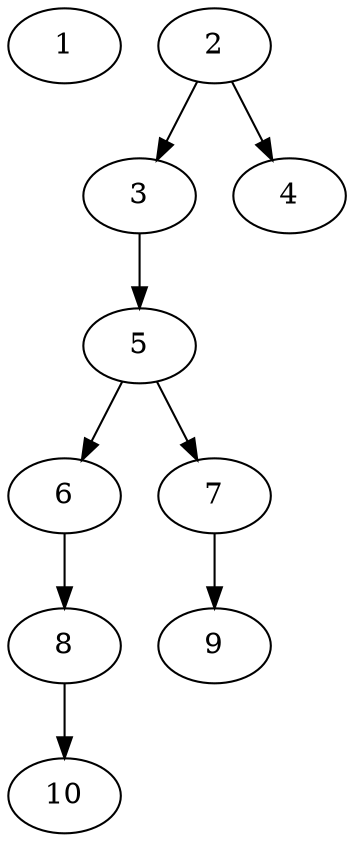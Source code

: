 // DAG (tier=1-easy, mode=data, n=10, ccr=0.323, fat=0.409, density=0.319, regular=0.642, jump=0.065, mindata=1048576, maxdata=8388608)
// DAG automatically generated by daggen at Sun Aug 24 16:33:33 2025
// /home/ermia/Project/Environments/daggen/bin/daggen --dot --ccr 0.323 --fat 0.409 --regular 0.642 --density 0.319 --jump 0.065 --mindata 1048576 --maxdata 8388608 -n 10 
digraph G {
  1 [size="18143563473811236", alpha="0.07", expect_size="9071781736905618"]
  2 [size="89423043242976346112", alpha="0.10", expect_size="44711521621488173056"]
  2 -> 3 [size ="159976534310912"]
  2 -> 4 [size ="159976534310912"]
  3 [size="78589307810152972288", alpha="0.19", expect_size="39294653905076486144"]
  3 -> 5 [size ="146779576205312"]
  4 [size="423914076407955718144", alpha="0.09", expect_size="211957038203977859072"]
  5 [size="608034758549292800", alpha="0.17", expect_size="304017379274646400"]
  5 -> 6 [size ="523798138847232"]
  5 -> 7 [size ="523798138847232"]
  6 [size="10795121537354920", alpha="0.05", expect_size="5397560768677460"]
  6 -> 8 [size ="203553566097408"]
  7 [size="32009112023810496", alpha="0.09", expect_size="16004556011905248"]
  7 -> 9 [size ="71328803586048"]
  8 [size="15618675932646526", alpha="0.11", expect_size="7809337966323263"]
  8 -> 10 [size ="404724465532928"]
  9 [size="210273131315437568", alpha="0.17", expect_size="105136565657718784"]
  10 [size="305229122164192640", alpha="0.06", expect_size="152614561082096320"]
}